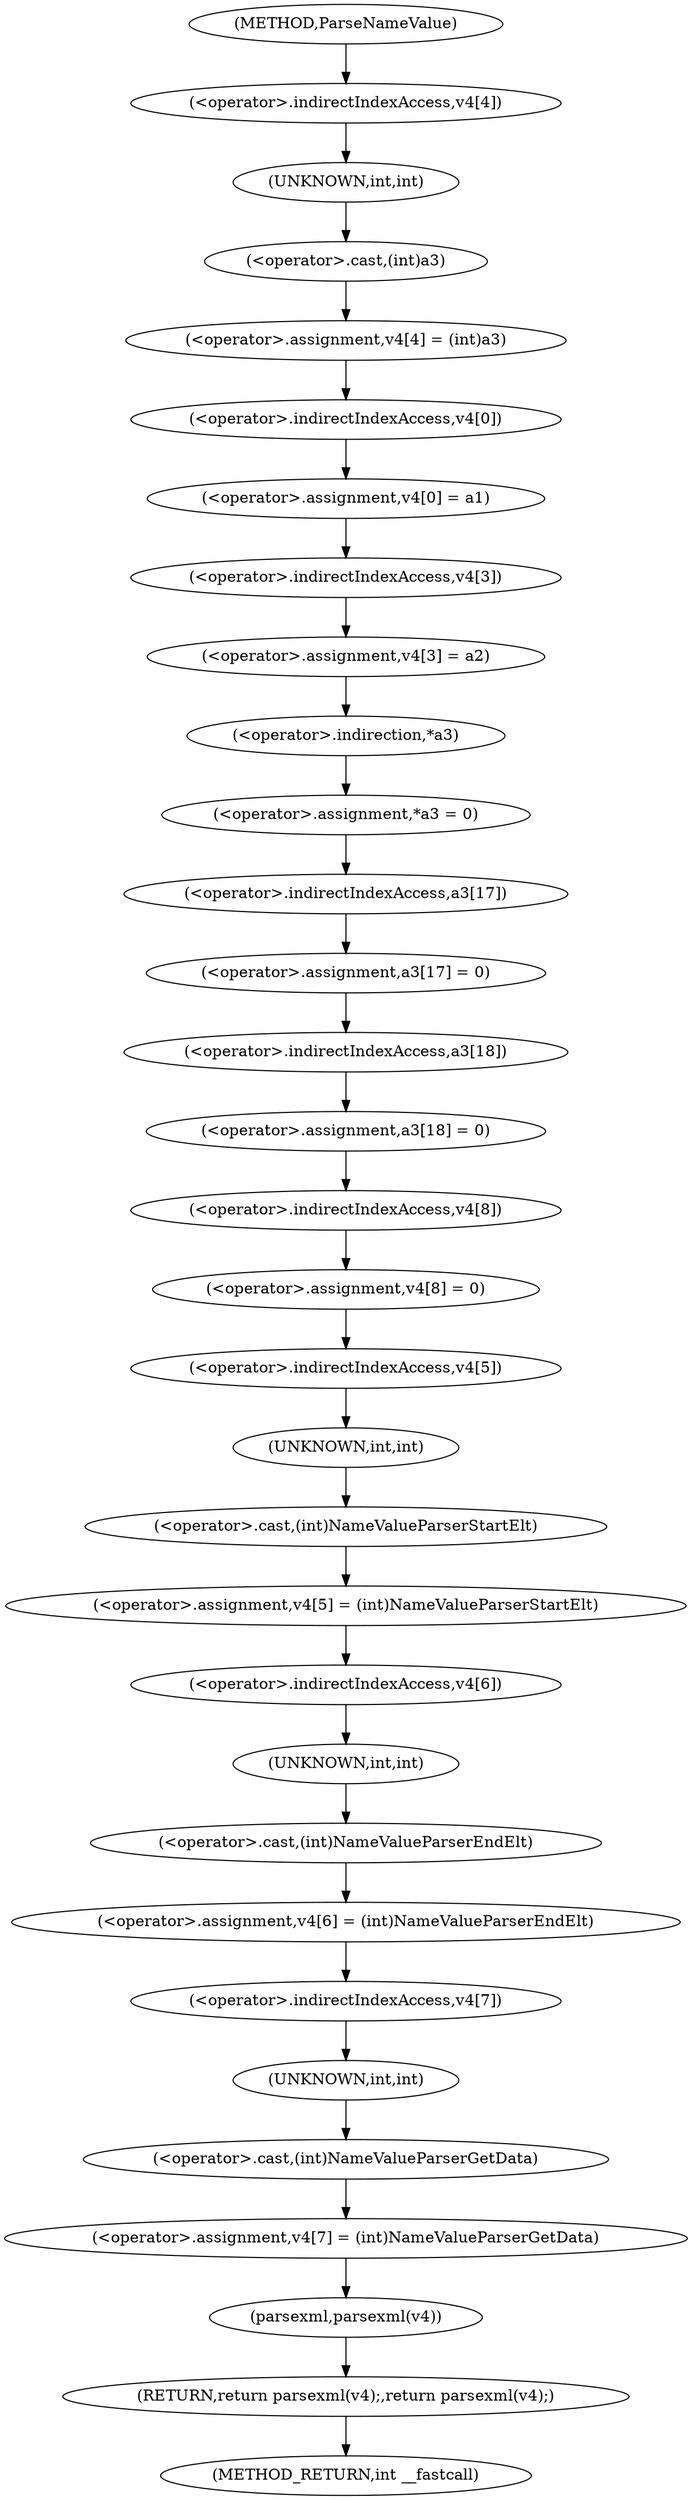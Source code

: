 digraph ParseNameValue {  
"1000108" [label = "(<operator>.assignment,v4[4] = (int)a3)" ]
"1000109" [label = "(<operator>.indirectIndexAccess,v4[4])" ]
"1000112" [label = "(<operator>.cast,(int)a3)" ]
"1000113" [label = "(UNKNOWN,int,int)" ]
"1000115" [label = "(<operator>.assignment,v4[0] = a1)" ]
"1000116" [label = "(<operator>.indirectIndexAccess,v4[0])" ]
"1000120" [label = "(<operator>.assignment,v4[3] = a2)" ]
"1000121" [label = "(<operator>.indirectIndexAccess,v4[3])" ]
"1000125" [label = "(<operator>.assignment,*a3 = 0)" ]
"1000126" [label = "(<operator>.indirection,*a3)" ]
"1000129" [label = "(<operator>.assignment,a3[17] = 0)" ]
"1000130" [label = "(<operator>.indirectIndexAccess,a3[17])" ]
"1000134" [label = "(<operator>.assignment,a3[18] = 0)" ]
"1000135" [label = "(<operator>.indirectIndexAccess,a3[18])" ]
"1000139" [label = "(<operator>.assignment,v4[8] = 0)" ]
"1000140" [label = "(<operator>.indirectIndexAccess,v4[8])" ]
"1000144" [label = "(<operator>.assignment,v4[5] = (int)NameValueParserStartElt)" ]
"1000145" [label = "(<operator>.indirectIndexAccess,v4[5])" ]
"1000148" [label = "(<operator>.cast,(int)NameValueParserStartElt)" ]
"1000149" [label = "(UNKNOWN,int,int)" ]
"1000151" [label = "(<operator>.assignment,v4[6] = (int)NameValueParserEndElt)" ]
"1000152" [label = "(<operator>.indirectIndexAccess,v4[6])" ]
"1000155" [label = "(<operator>.cast,(int)NameValueParserEndElt)" ]
"1000156" [label = "(UNKNOWN,int,int)" ]
"1000158" [label = "(<operator>.assignment,v4[7] = (int)NameValueParserGetData)" ]
"1000159" [label = "(<operator>.indirectIndexAccess,v4[7])" ]
"1000162" [label = "(<operator>.cast,(int)NameValueParserGetData)" ]
"1000163" [label = "(UNKNOWN,int,int)" ]
"1000165" [label = "(RETURN,return parsexml(v4);,return parsexml(v4);)" ]
"1000166" [label = "(parsexml,parsexml(v4))" ]
"1000102" [label = "(METHOD,ParseNameValue)" ]
"1000168" [label = "(METHOD_RETURN,int __fastcall)" ]
  "1000108" -> "1000116" 
  "1000109" -> "1000113" 
  "1000112" -> "1000108" 
  "1000113" -> "1000112" 
  "1000115" -> "1000121" 
  "1000116" -> "1000115" 
  "1000120" -> "1000126" 
  "1000121" -> "1000120" 
  "1000125" -> "1000130" 
  "1000126" -> "1000125" 
  "1000129" -> "1000135" 
  "1000130" -> "1000129" 
  "1000134" -> "1000140" 
  "1000135" -> "1000134" 
  "1000139" -> "1000145" 
  "1000140" -> "1000139" 
  "1000144" -> "1000152" 
  "1000145" -> "1000149" 
  "1000148" -> "1000144" 
  "1000149" -> "1000148" 
  "1000151" -> "1000159" 
  "1000152" -> "1000156" 
  "1000155" -> "1000151" 
  "1000156" -> "1000155" 
  "1000158" -> "1000166" 
  "1000159" -> "1000163" 
  "1000162" -> "1000158" 
  "1000163" -> "1000162" 
  "1000165" -> "1000168" 
  "1000166" -> "1000165" 
  "1000102" -> "1000109" 
}
